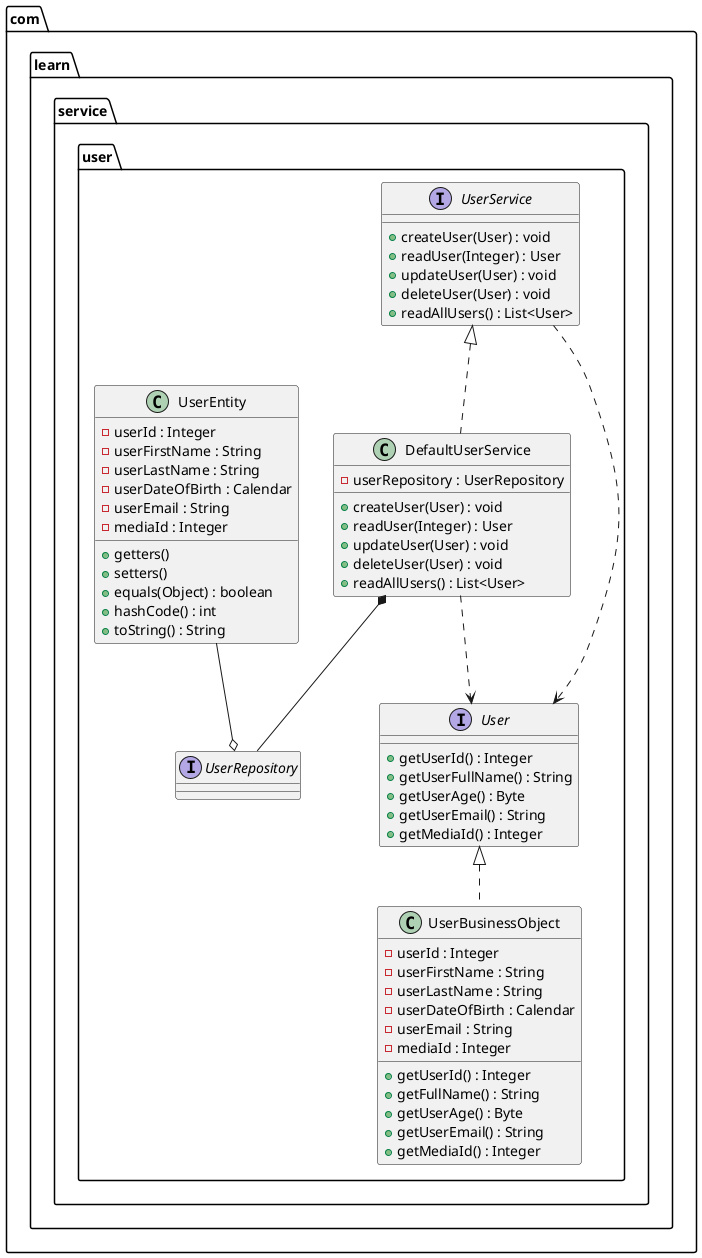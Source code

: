 @startuml

package com.learn.service.user {
    interface User {
        + getUserId() : Integer
        + getUserFullName() : String
        + getUserAge() : Byte
        + getUserEmail() : String
        + getMediaId() : Integer
    }

    interface UserService {
        + createUser(User) : void
        + readUser(Integer) : User
        + updateUser(User) : void
        + deleteUser(User) : void
        + readAllUsers() : List<User>
    }
    UserService <|.. DefaultUserService
    UserService ..> User

    class DefaultUserService {
        - userRepository : UserRepository
        + createUser(User) : void
        + readUser(Integer) : User
        + updateUser(User) : void
        + deleteUser(User) : void
        + readAllUsers() : List<User>
    }
    DefaultUserService *-- UserRepository
    DefaultUserService ..> User

    interface UserRepository

    class UserEntity {
        - userId : Integer
        - userFirstName : String
        - userLastName : String
        - userDateOfBirth : Calendar
        - userEmail : String
        - mediaId : Integer
        + getters()
        + setters()
        + equals(Object) : boolean
        + hashCode() : int
        +toString() : String
    }
    UserEntity --o UserRepository

    class UserBusinessObject {
        - userId : Integer
        - userFirstName : String
        - userLastName : String
        - userDateOfBirth : Calendar
        - userEmail : String
        - mediaId : Integer
        + getUserId() : Integer
        + getFullName() : String
        + getUserAge() : Byte
        + getUserEmail() : String
        + getMediaId() : Integer
    }
    User <|.. UserBusinessObject
}

@enduml